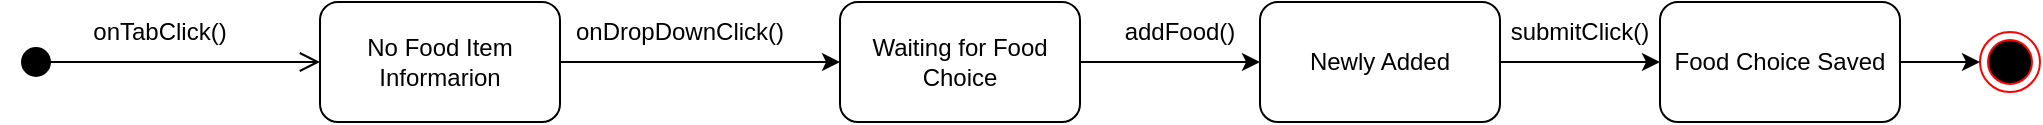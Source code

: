 <mxfile version="15.9.6" type="github">
  <diagram id="k7pnu1gt9cMkeecX9K7F" name="Page-1">
    <mxGraphModel dx="1038" dy="536" grid="1" gridSize="10" guides="1" tooltips="1" connect="1" arrows="1" fold="1" page="1" pageScale="1" pageWidth="850" pageHeight="1100" math="0" shadow="0">
      <root>
        <mxCell id="0" />
        <mxCell id="1" parent="0" />
        <mxCell id="HKMv9AIlQRzUU2GLu_Qs-2" value="" style="html=1;verticalAlign=bottom;startArrow=circle;startFill=1;endArrow=open;startSize=6;endSize=8;rounded=0;entryX=0;entryY=0.5;entryDx=0;entryDy=0;" parent="1" target="HKMv9AIlQRzUU2GLu_Qs-3" edge="1">
          <mxGeometry x="1" y="121" width="80" relative="1" as="geometry">
            <mxPoint x="10" y="590" as="sourcePoint" />
            <mxPoint x="150" y="590" as="targetPoint" />
            <mxPoint x="50" y="11" as="offset" />
          </mxGeometry>
        </mxCell>
        <mxCell id="HKMv9AIlQRzUU2GLu_Qs-6" style="edgeStyle=orthogonalEdgeStyle;rounded=0;orthogonalLoop=1;jettySize=auto;html=1;" parent="1" source="HKMv9AIlQRzUU2GLu_Qs-3" edge="1">
          <mxGeometry relative="1" as="geometry">
            <mxPoint x="420" y="590" as="targetPoint" />
          </mxGeometry>
        </mxCell>
        <mxCell id="HKMv9AIlQRzUU2GLu_Qs-3" value="No Food Item Informarion" style="rounded=1;whiteSpace=wrap;html=1;" parent="1" vertex="1">
          <mxGeometry x="160" y="560" width="120" height="60" as="geometry" />
        </mxCell>
        <mxCell id="HKMv9AIlQRzUU2GLu_Qs-5" value="onTabClick()" style="text;html=1;strokeColor=none;fillColor=none;align=center;verticalAlign=middle;whiteSpace=wrap;rounded=0;" parent="1" vertex="1">
          <mxGeometry x="50" y="560" width="60" height="30" as="geometry" />
        </mxCell>
        <mxCell id="HKMv9AIlQRzUU2GLu_Qs-7" value="onDropDownClick()" style="text;html=1;strokeColor=none;fillColor=none;align=center;verticalAlign=middle;whiteSpace=wrap;rounded=0;" parent="1" vertex="1">
          <mxGeometry x="310" y="560" width="60" height="30" as="geometry" />
        </mxCell>
        <mxCell id="HKMv9AIlQRzUU2GLu_Qs-9" style="edgeStyle=orthogonalEdgeStyle;rounded=0;orthogonalLoop=1;jettySize=auto;html=1;" parent="1" source="HKMv9AIlQRzUU2GLu_Qs-8" edge="1">
          <mxGeometry relative="1" as="geometry">
            <mxPoint x="630" y="590" as="targetPoint" />
          </mxGeometry>
        </mxCell>
        <mxCell id="HKMv9AIlQRzUU2GLu_Qs-8" value="Waiting for Food Choice" style="rounded=1;whiteSpace=wrap;html=1;" parent="1" vertex="1">
          <mxGeometry x="420" y="560" width="120" height="60" as="geometry" />
        </mxCell>
        <mxCell id="HKMv9AIlQRzUU2GLu_Qs-10" value="addFood()" style="text;html=1;strokeColor=none;fillColor=none;align=center;verticalAlign=middle;whiteSpace=wrap;rounded=0;" parent="1" vertex="1">
          <mxGeometry x="560" y="560" width="60" height="30" as="geometry" />
        </mxCell>
        <mxCell id="HKMv9AIlQRzUU2GLu_Qs-12" style="edgeStyle=orthogonalEdgeStyle;rounded=0;orthogonalLoop=1;jettySize=auto;html=1;" parent="1" source="HKMv9AIlQRzUU2GLu_Qs-11" edge="1">
          <mxGeometry relative="1" as="geometry">
            <mxPoint x="830" y="590" as="targetPoint" />
          </mxGeometry>
        </mxCell>
        <mxCell id="HKMv9AIlQRzUU2GLu_Qs-11" value="Newly Added" style="rounded=1;whiteSpace=wrap;html=1;" parent="1" vertex="1">
          <mxGeometry x="630" y="560" width="120" height="60" as="geometry" />
        </mxCell>
        <mxCell id="HKMv9AIlQRzUU2GLu_Qs-13" value="submitClick()" style="text;html=1;strokeColor=none;fillColor=none;align=center;verticalAlign=middle;whiteSpace=wrap;rounded=0;" parent="1" vertex="1">
          <mxGeometry x="760" y="560" width="60" height="30" as="geometry" />
        </mxCell>
        <mxCell id="4Vd0CAtN1U7yaF9VwkJX-1" value="" style="ellipse;html=1;shape=endState;fillColor=#000000;strokeColor=#ff0000;" vertex="1" parent="1">
          <mxGeometry x="990" y="575" width="30" height="30" as="geometry" />
        </mxCell>
        <mxCell id="4Vd0CAtN1U7yaF9VwkJX-3" style="edgeStyle=orthogonalEdgeStyle;rounded=0;orthogonalLoop=1;jettySize=auto;html=1;exitX=1;exitY=0.5;exitDx=0;exitDy=0;" edge="1" parent="1" source="4Vd0CAtN1U7yaF9VwkJX-2">
          <mxGeometry relative="1" as="geometry">
            <mxPoint x="990" y="590" as="targetPoint" />
          </mxGeometry>
        </mxCell>
        <mxCell id="4Vd0CAtN1U7yaF9VwkJX-2" value="Food Choice Saved" style="rounded=1;whiteSpace=wrap;html=1;" vertex="1" parent="1">
          <mxGeometry x="830" y="560" width="120" height="60" as="geometry" />
        </mxCell>
      </root>
    </mxGraphModel>
  </diagram>
</mxfile>
